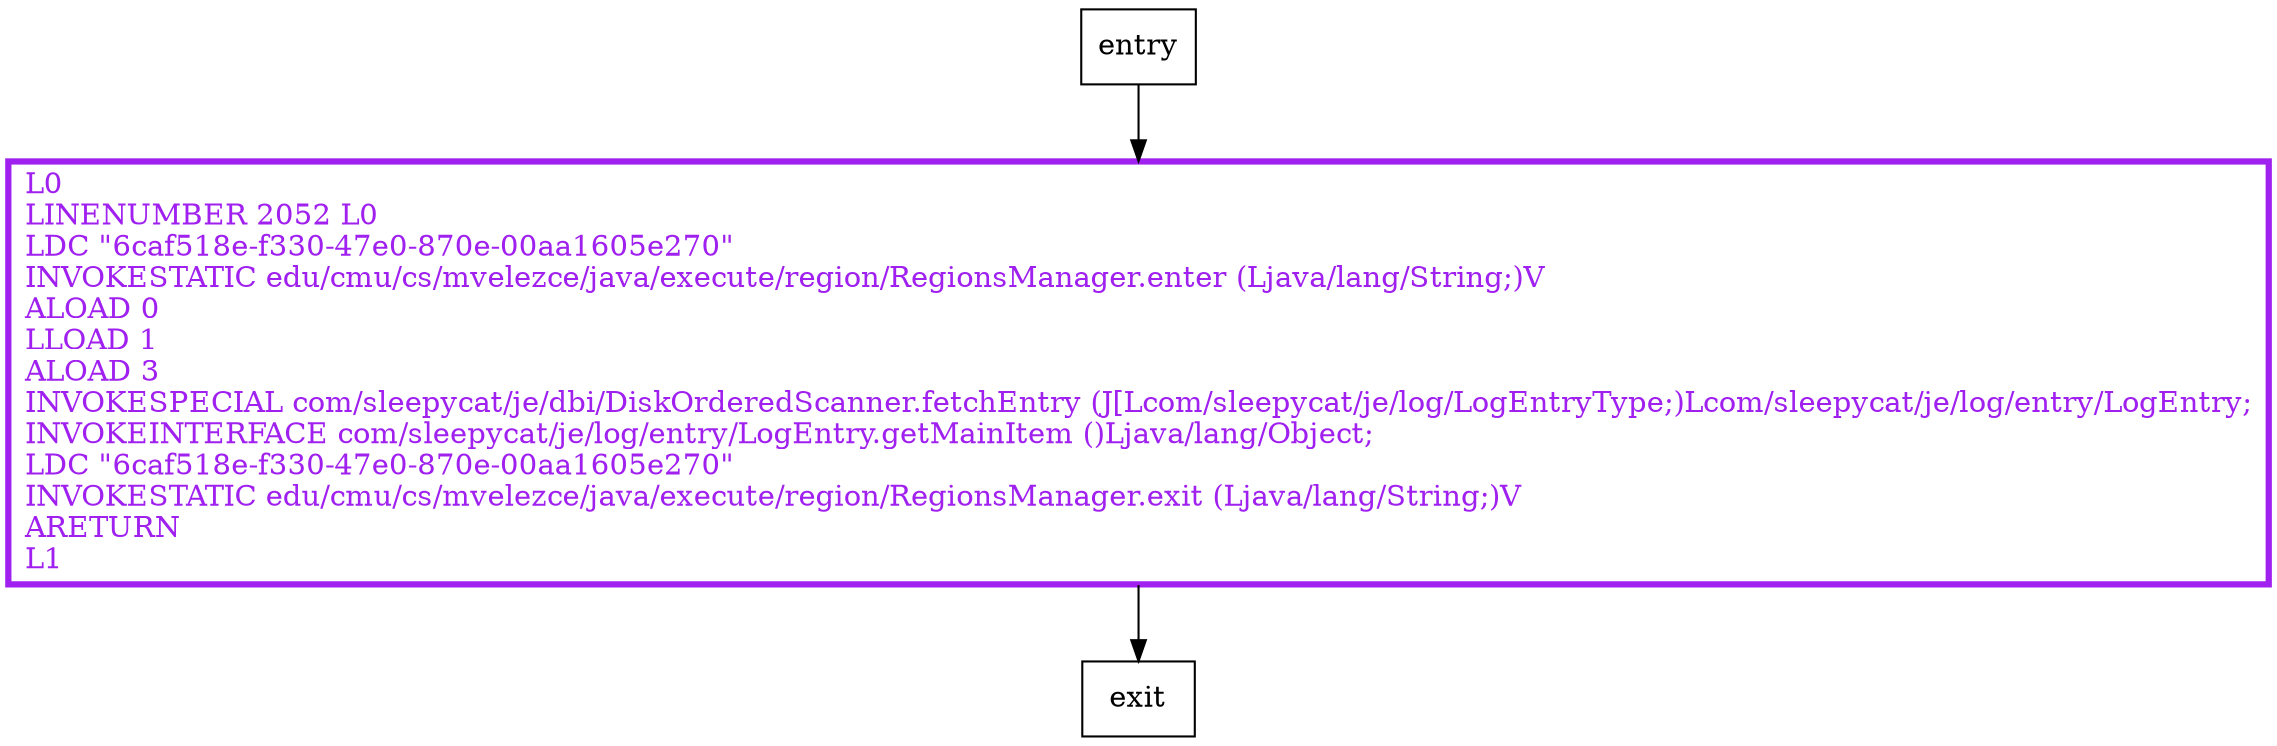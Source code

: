 digraph fetchItem {
node [shape=record];
1065376481 [label="L0\lLINENUMBER 2052 L0\lLDC \"6caf518e-f330-47e0-870e-00aa1605e270\"\lINVOKESTATIC edu/cmu/cs/mvelezce/java/execute/region/RegionsManager.enter (Ljava/lang/String;)V\lALOAD 0\lLLOAD 1\lALOAD 3\lINVOKESPECIAL com/sleepycat/je/dbi/DiskOrderedScanner.fetchEntry (J[Lcom/sleepycat/je/log/LogEntryType;)Lcom/sleepycat/je/log/entry/LogEntry;\lINVOKEINTERFACE com/sleepycat/je/log/entry/LogEntry.getMainItem ()Ljava/lang/Object;\lLDC \"6caf518e-f330-47e0-870e-00aa1605e270\"\lINVOKESTATIC edu/cmu/cs/mvelezce/java/execute/region/RegionsManager.exit (Ljava/lang/String;)V\lARETURN\lL1\l"];
entry;
exit;
entry -> 1065376481
1065376481 -> exit
1065376481[fontcolor="purple", penwidth=3, color="purple"];
}
